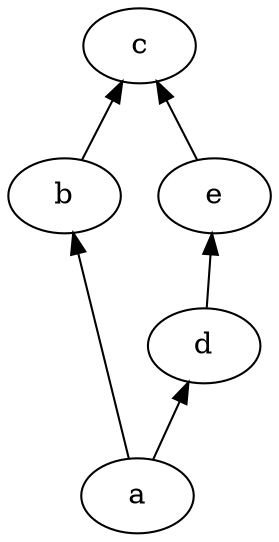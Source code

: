 digraph G {
Graph [rankdir=BT]
90 [label="a"]
91 [label="b"]
92 [label="c"]
93 [label="d"]
94 [label="e"]
90->91
90->93
91->92
93->94
94->92
}